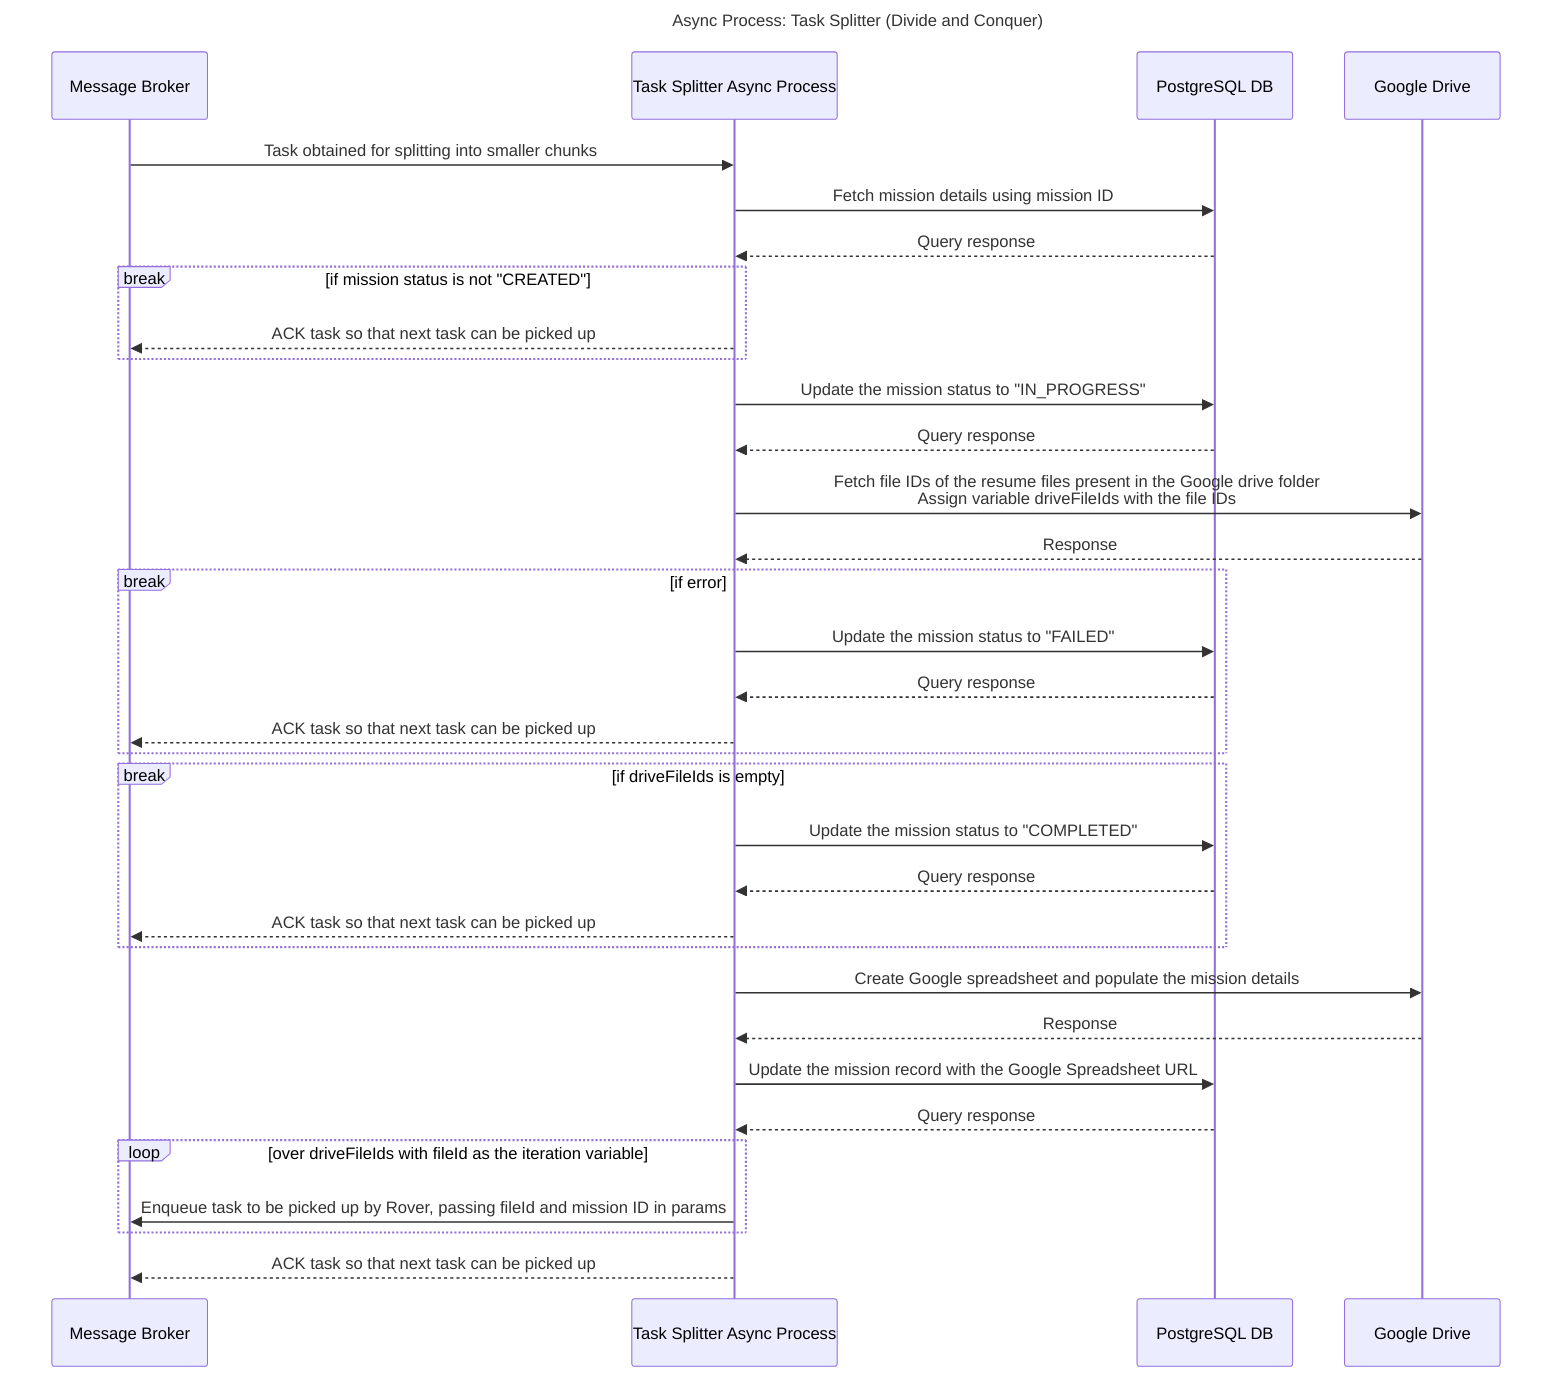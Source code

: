 sequenceDiagram
    title: Async Process: Task Splitter (Divide and Conquer)
    participant MessageBroker as Message Broker
    participant Splitter as Task Splitter Async Process
    participant DB as PostgreSQL DB
    participant Drive as Google Drive

    MessageBroker ->> Splitter: Task obtained for splitting into smaller chunks

    Splitter ->> DB: Fetch mission details using mission ID
    DB -->> Splitter: Query response

    break if mission status is not "CREATED"
        Splitter -->> MessageBroker: ACK task so that next task can be picked up
    end

    Splitter ->> DB: Update the mission status to "IN_PROGRESS"
    DB -->> Splitter: Query response

    Splitter ->> Drive: Fetch file IDs of the resume files present in the Google drive folder<br>Assign variable driveFileIds with the file IDs
    Drive -->> Splitter: Response

    break if error
        Splitter ->> DB: Update the mission status to "FAILED"
        DB -->> Splitter: Query response

        Splitter -->> MessageBroker: ACK task so that next task can be picked up
    end

    break if driveFileIds is empty
        Splitter ->> DB: Update the mission status to "COMPLETED"
        DB -->> Splitter: Query response

        Splitter -->> MessageBroker: ACK task so that next task can be picked up
    end

    Splitter ->> Drive: Create Google spreadsheet and populate the mission details
    Drive -->> Splitter: Response

    Splitter ->> DB: Update the mission record with the Google Spreadsheet URL
    DB -->> Splitter: Query response

    loop over driveFileIds with fileId as the iteration variable
        Splitter ->> MessageBroker: Enqueue task to be picked up by Rover, passing fileId and mission ID in params
    end

    Splitter -->> MessageBroker: ACK task so that next task can be picked up